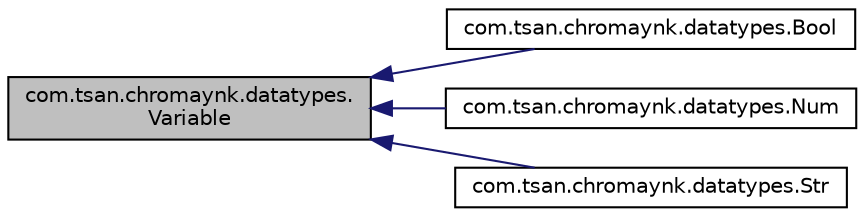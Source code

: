 digraph "com.tsan.chromaynk.datatypes.Variable"
{
 // LATEX_PDF_SIZE
  edge [fontname="Helvetica",fontsize="10",labelfontname="Helvetica",labelfontsize="10"];
  node [fontname="Helvetica",fontsize="10",shape=record];
  rankdir="LR";
  Node1 [label="com.tsan.chromaynk.datatypes.\lVariable",height=0.2,width=0.4,color="black", fillcolor="grey75", style="filled", fontcolor="black",tooltip=" "];
  Node1 -> Node2 [dir="back",color="midnightblue",fontsize="10",style="solid"];
  Node2 [label="com.tsan.chromaynk.datatypes.Bool",height=0.2,width=0.4,color="black", fillcolor="white", style="filled",URL="$classcom_1_1tsan_1_1chromaynk_1_1datatypes_1_1Bool.html",tooltip=" "];
  Node1 -> Node3 [dir="back",color="midnightblue",fontsize="10",style="solid"];
  Node3 [label="com.tsan.chromaynk.datatypes.Num",height=0.2,width=0.4,color="black", fillcolor="white", style="filled",URL="$classcom_1_1tsan_1_1chromaynk_1_1datatypes_1_1Num.html",tooltip=" "];
  Node1 -> Node4 [dir="back",color="midnightblue",fontsize="10",style="solid"];
  Node4 [label="com.tsan.chromaynk.datatypes.Str",height=0.2,width=0.4,color="black", fillcolor="white", style="filled",URL="$classcom_1_1tsan_1_1chromaynk_1_1datatypes_1_1Str.html",tooltip=" "];
}
